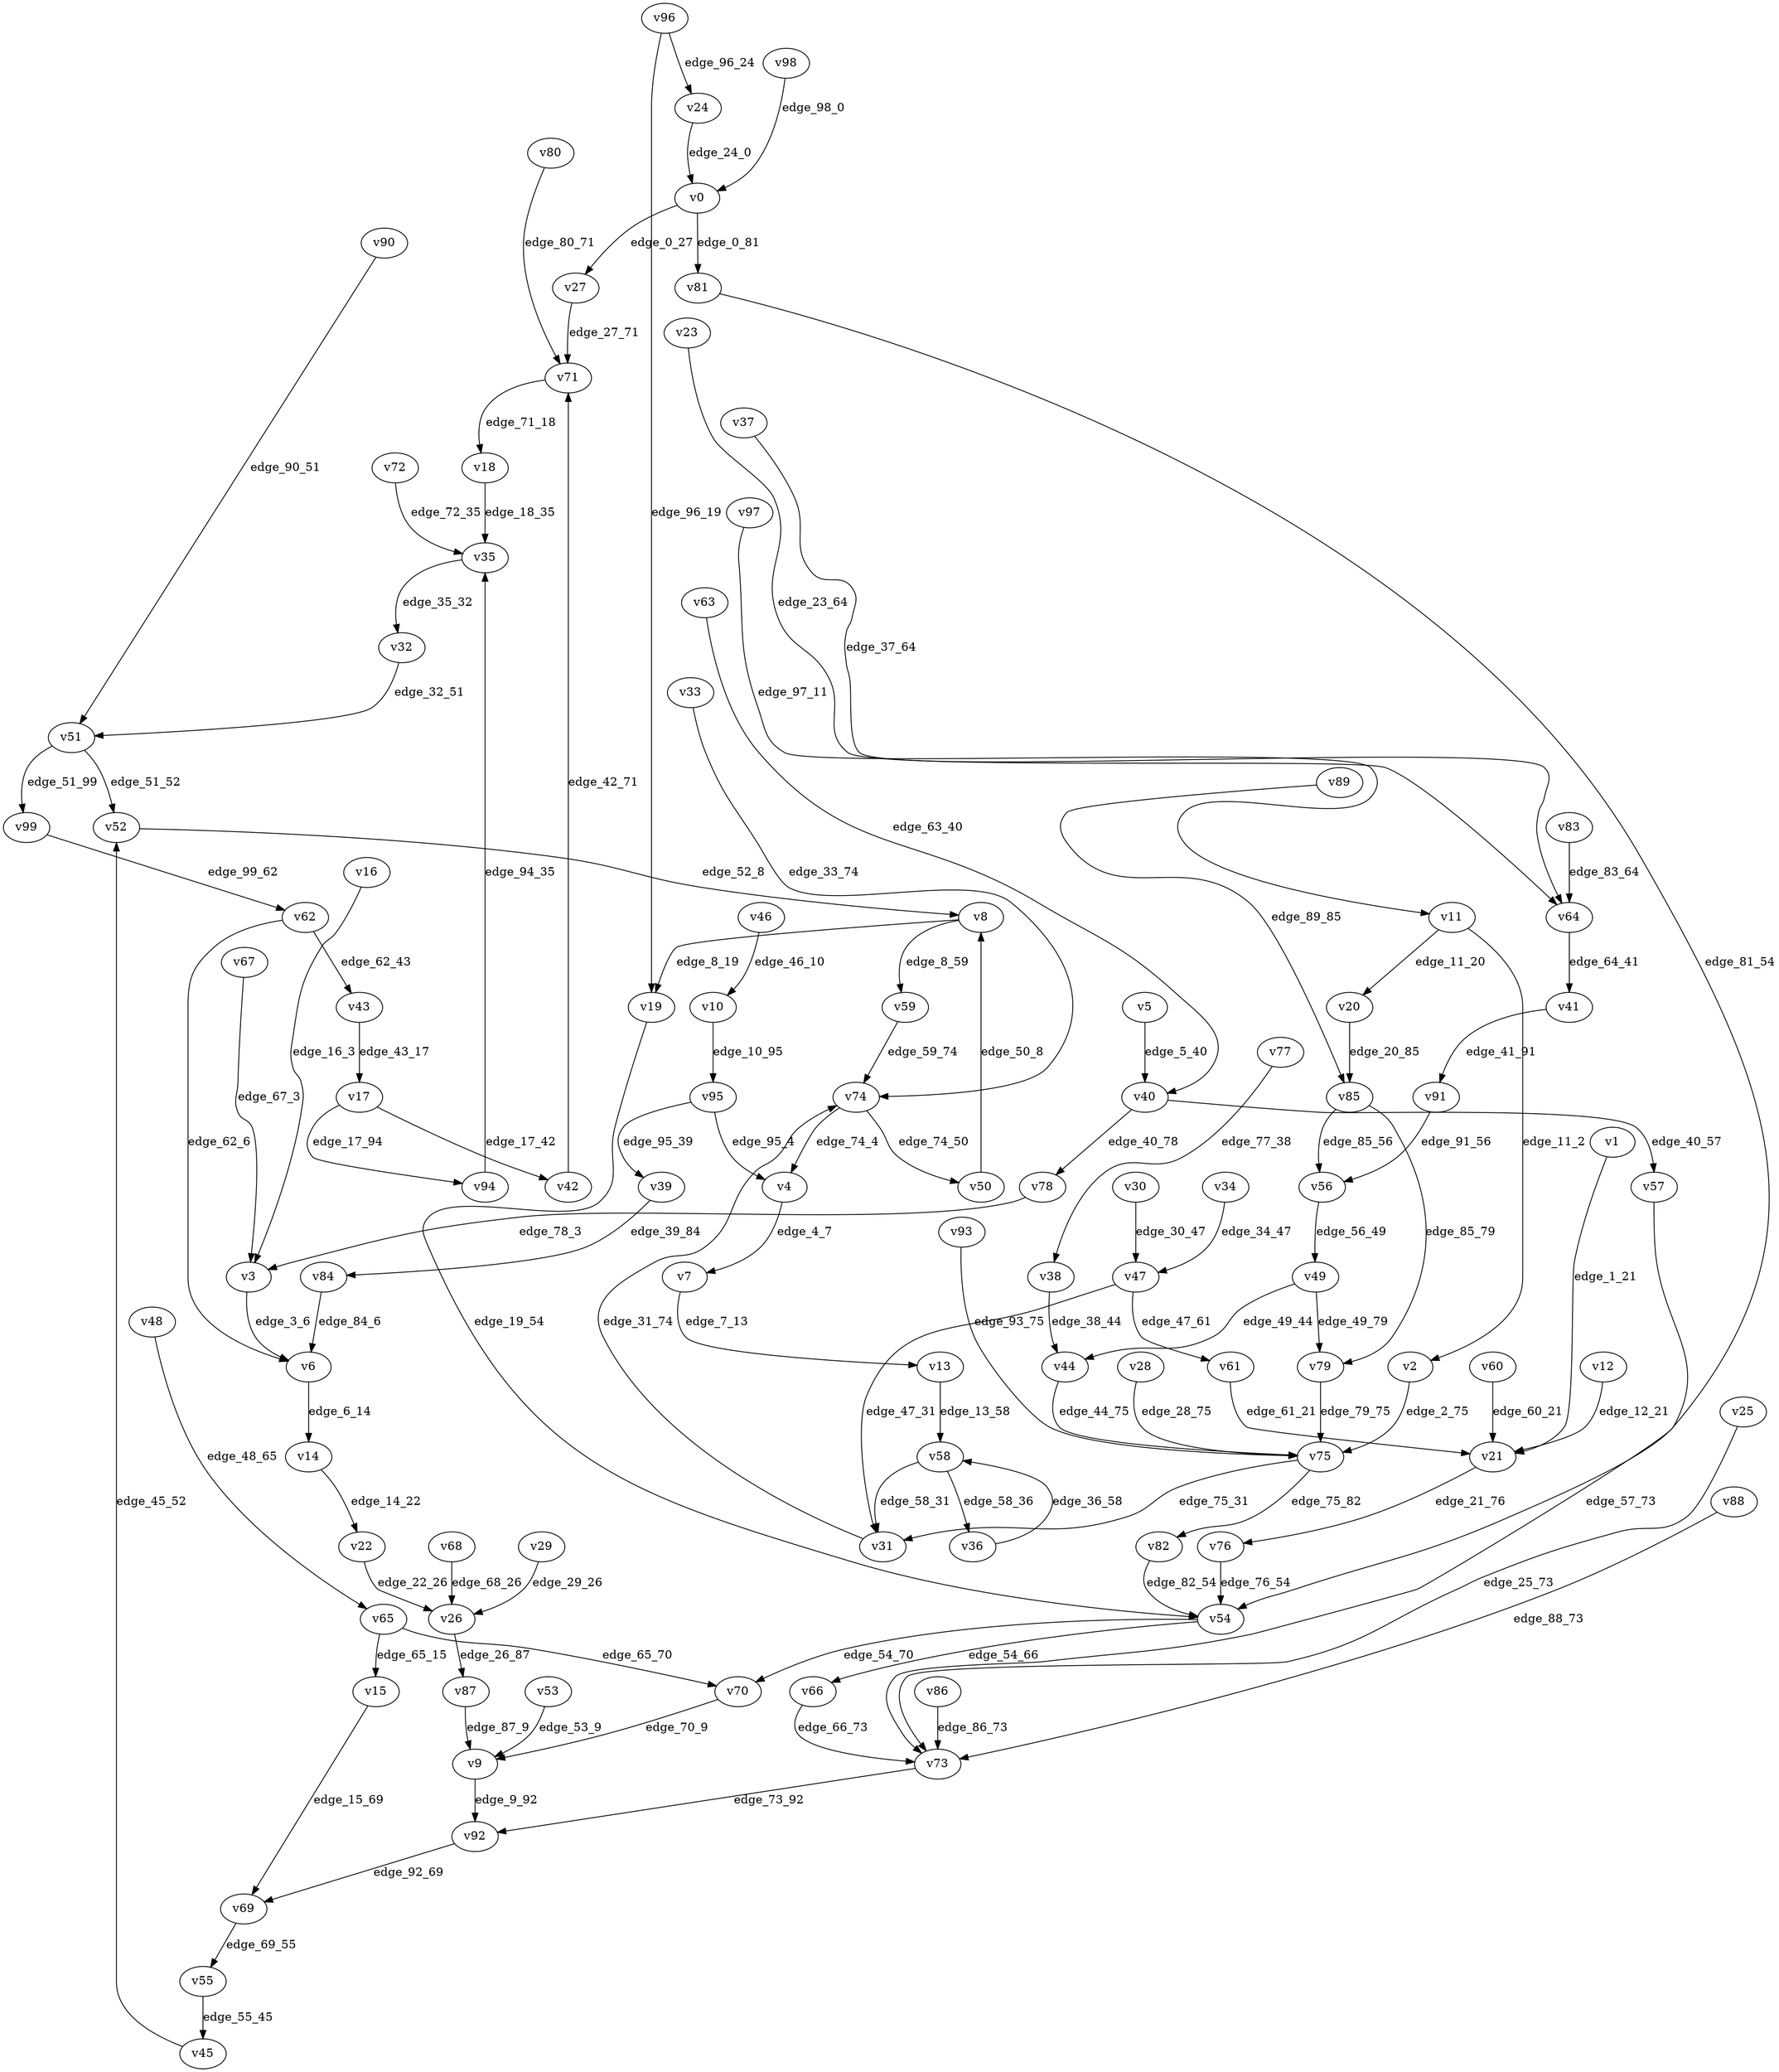 digraph G {
    // Stochastic discounted game

    v0 [name="v0", player=-1];
    v1 [name="v1", player=1];
    v2 [name="v2", player=1];
    v3 [name="v3", player=-1];
    v4 [name="v4", player=0];
    v5 [name="v5", player=0];
    v6 [name="v6", player=0];
    v7 [name="v7", player=-1];
    v8 [name="v8", player=-1];
    v9 [name="v9", player=-1];
    v10 [name="v10", player=1];
    v11 [name="v11", player=-1];
    v12 [name="v12", player=0];
    v13 [name="v13", player=0];
    v14 [name="v14", player=-1];
    v15 [name="v15", player=0];
    v16 [name="v16", player=1];
    v17 [name="v17", player=-1];
    v18 [name="v18", player=1];
    v19 [name="v19", player=1];
    v20 [name="v20", player=1];
    v21 [name="v21", player=-1];
    v22 [name="v22", player=1];
    v23 [name="v23", player=0];
    v24 [name="v24", player=1];
    v25 [name="v25", player=1];
    v26 [name="v26", player=-1];
    v27 [name="v27", player=1];
    v28 [name="v28", player=0];
    v29 [name="v29", player=0];
    v30 [name="v30", player=1];
    v31 [name="v31", player=1];
    v32 [name="v32", player=0];
    v33 [name="v33", player=0];
    v34 [name="v34", player=0];
    v35 [name="v35", player=-1];
    v36 [name="v36", player=0];
    v37 [name="v37", player=1];
    v38 [name="v38", player=-1];
    v39 [name="v39", player=1];
    v40 [name="v40", player=-1];
    v41 [name="v41", player=1];
    v42 [name="v42", player=0];
    v43 [name="v43", player=1];
    v44 [name="v44", player=1];
    v45 [name="v45", player=-1];
    v46 [name="v46", player=-1];
    v47 [name="v47", player=-1];
    v48 [name="v48", player=1];
    v49 [name="v49", player=-1];
    v50 [name="v50", player=0];
    v51 [name="v51", player=-1];
    v52 [name="v52", player=1];
    v53 [name="v53", player=1];
    v54 [name="v54", player=-1];
    v55 [name="v55", player=0];
    v56 [name="v56", player=1];
    v57 [name="v57", player=1];
    v58 [name="v58", player=-1];
    v59 [name="v59", player=0];
    v60 [name="v60", player=0];
    v61 [name="v61", player=0];
    v62 [name="v62", player=-1];
    v63 [name="v63", player=1];
    v64 [name="v64", player=-1];
    v65 [name="v65", player=-1];
    v66 [name="v66", player=1];
    v67 [name="v67", player=0];
    v68 [name="v68", player=1];
    v69 [name="v69", player=-1];
    v70 [name="v70", player=0];
    v71 [name="v71", player=-1];
    v72 [name="v72", player=0];
    v73 [name="v73", player=-1];
    v74 [name="v74", player=-1];
    v75 [name="v75", player=-1];
    v76 [name="v76", player=0];
    v77 [name="v77", player=0];
    v78 [name="v78", player=1];
    v79 [name="v79", player=1];
    v80 [name="v80", player=1];
    v81 [name="v81", player=0];
    v82 [name="v82", player=0];
    v83 [name="v83", player=0];
    v84 [name="v84", player=-1];
    v85 [name="v85", player=-1];
    v86 [name="v86", player=0];
    v87 [name="v87", player=1];
    v88 [name="v88", player=1];
    v89 [name="v89", player=0];
    v90 [name="v90", player=0];
    v91 [name="v91", player=-1];
    v92 [name="v92", player=1];
    v93 [name="v93", player=1];
    v94 [name="v94", player=0];
    v95 [name="v95", player=-1];
    v96 [name="v96", player=-1];
    v97 [name="v97", player=0];
    v98 [name="v98", player=1];
    v99 [name="v99", player=0];

    v0 -> v81 [label="edge_0_81", probability=0.681562];
    v0 -> v27 [label="edge_0_27", probability=0.318438];
    v1 -> v21 [label="edge_1_21", weight=-4.904032, discount=0.466187];
    v2 -> v75 [label="edge_2_75", weight=8.713348, discount=0.664732];
    v3 -> v6 [label="edge_3_6", probability=1.000000];
    v4 -> v7 [label="edge_4_7", weight=-3.940236, discount=0.291499];
    v5 -> v40 [label="edge_5_40", weight=9.440451, discount=0.320285];
    v6 -> v14 [label="edge_6_14", weight=6.930294, discount=0.435553];
    v7 -> v13 [label="edge_7_13", probability=1.000000];
    v8 -> v19 [label="edge_8_19", probability=0.329468];
    v8 -> v59 [label="edge_8_59", probability=0.670532];
    v9 -> v92 [label="edge_9_92", probability=1.000000];
    v10 -> v95 [label="edge_10_95", weight=9.759252, discount=0.494062];
    v11 -> v20 [label="edge_11_20", probability=0.348475];
    v11 -> v2 [label="edge_11_2", probability=0.651525];
    v12 -> v21 [label="edge_12_21", weight=9.268406, discount=0.447538];
    v13 -> v58 [label="edge_13_58", weight=4.034541, discount=0.150834];
    v14 -> v22 [label="edge_14_22", probability=1.000000];
    v15 -> v69 [label="edge_15_69", weight=-6.406948, discount=0.273238];
    v16 -> v3 [label="edge_16_3", weight=0.122444, discount=0.204303];
    v17 -> v94 [label="edge_17_94", probability=0.339223];
    v17 -> v42 [label="edge_17_42", probability=0.660777];
    v18 -> v35 [label="edge_18_35", weight=0.041592, discount=0.131847];
    v19 -> v54 [label="edge_19_54", weight=-7.154721, discount=0.373504];
    v20 -> v85 [label="edge_20_85", weight=8.300803, discount=0.284206];
    v21 -> v76 [label="edge_21_76", probability=1.000000];
    v22 -> v26 [label="edge_22_26", weight=8.653054, discount=0.678578];
    v23 -> v64 [label="edge_23_64", weight=-4.475129, discount=0.315580];
    v24 -> v0 [label="edge_24_0", weight=-7.105158, discount=0.618704];
    v25 -> v73 [label="edge_25_73", weight=-2.004846, discount=0.353456];
    v26 -> v87 [label="edge_26_87", probability=1.000000];
    v27 -> v71 [label="edge_27_71", weight=-1.498310, discount=0.286791];
    v28 -> v75 [label="edge_28_75", weight=8.706358, discount=0.855782];
    v29 -> v26 [label="edge_29_26", weight=2.293615, discount=0.593322];
    v30 -> v47 [label="edge_30_47", weight=6.741858, discount=0.157499];
    v31 -> v74 [label="edge_31_74", weight=-1.940574, discount=0.241238];
    v32 -> v51 [label="edge_32_51", weight=-6.584551, discount=0.812856];
    v33 -> v74 [label="edge_33_74", weight=-2.122695, discount=0.257300];
    v34 -> v47 [label="edge_34_47", weight=1.907348, discount=0.144765];
    v35 -> v32 [label="edge_35_32", probability=1.000000];
    v36 -> v58 [label="edge_36_58", weight=-0.235526, discount=0.252293];
    v37 -> v64 [label="edge_37_64", weight=0.845904, discount=0.121200];
    v38 -> v44 [label="edge_38_44", probability=1.000000];
    v39 -> v84 [label="edge_39_84", weight=-9.187066, discount=0.497289];
    v40 -> v57 [label="edge_40_57", probability=0.639622];
    v40 -> v78 [label="edge_40_78", probability=0.360378];
    v41 -> v91 [label="edge_41_91", weight=1.815881, discount=0.810836];
    v42 -> v71 [label="edge_42_71", weight=4.890260, discount=0.483718];
    v43 -> v17 [label="edge_43_17", weight=6.915853, discount=0.803308];
    v44 -> v75 [label="edge_44_75", weight=-4.918583, discount=0.529703];
    v45 -> v52 [label="edge_45_52", probability=1.000000];
    v46 -> v10 [label="edge_46_10", probability=1.000000];
    v47 -> v31 [label="edge_47_31", probability=0.520985];
    v47 -> v61 [label="edge_47_61", probability=0.479015];
    v48 -> v65 [label="edge_48_65", weight=-4.143076, discount=0.253569];
    v49 -> v79 [label="edge_49_79", probability=0.560961];
    v49 -> v44 [label="edge_49_44", probability=0.439039];
    v50 -> v8 [label="edge_50_8", weight=9.838516, discount=0.396882];
    v51 -> v99 [label="edge_51_99", probability=0.660254];
    v51 -> v52 [label="edge_51_52", probability=0.339746];
    v52 -> v8 [label="edge_52_8", weight=-2.149138, discount=0.170599];
    v53 -> v9 [label="edge_53_9", weight=7.012144, discount=0.582638];
    v54 -> v70 [label="edge_54_70", probability=0.600577];
    v54 -> v66 [label="edge_54_66", probability=0.399423];
    v55 -> v45 [label="edge_55_45", weight=7.361467, discount=0.851873];
    v56 -> v49 [label="edge_56_49", weight=1.729353, discount=0.456342];
    v57 -> v73 [label="edge_57_73", weight=-1.546161, discount=0.165061];
    v58 -> v36 [label="edge_58_36", probability=0.523234];
    v58 -> v31 [label="edge_58_31", probability=0.476766];
    v59 -> v74 [label="edge_59_74", weight=-6.175317, discount=0.404256];
    v60 -> v21 [label="edge_60_21", weight=6.567591, discount=0.591934];
    v61 -> v21 [label="edge_61_21", weight=5.474792, discount=0.327960];
    v62 -> v6 [label="edge_62_6", probability=0.593957];
    v62 -> v43 [label="edge_62_43", probability=0.406043];
    v63 -> v40 [label="edge_63_40", weight=-9.402199, discount=0.394607];
    v64 -> v41 [label="edge_64_41", probability=1.000000];
    v65 -> v70 [label="edge_65_70", probability=0.528218];
    v65 -> v15 [label="edge_65_15", probability=0.471782];
    v66 -> v73 [label="edge_66_73", weight=-3.423313, discount=0.398357];
    v67 -> v3 [label="edge_67_3", weight=-3.348286, discount=0.520991];
    v68 -> v26 [label="edge_68_26", weight=8.673691, discount=0.402796];
    v69 -> v55 [label="edge_69_55", probability=1.000000];
    v70 -> v9 [label="edge_70_9", weight=-5.101365, discount=0.367805];
    v71 -> v18 [label="edge_71_18", probability=1.000000];
    v72 -> v35 [label="edge_72_35", weight=1.825985, discount=0.342328];
    v73 -> v92 [label="edge_73_92", probability=1.000000];
    v74 -> v50 [label="edge_74_50", probability=0.510239];
    v74 -> v4 [label="edge_74_4", probability=0.489761];
    v75 -> v31 [label="edge_75_31", probability=0.566998];
    v75 -> v82 [label="edge_75_82", probability=0.433002];
    v76 -> v54 [label="edge_76_54", weight=5.870258, discount=0.877684];
    v77 -> v38 [label="edge_77_38", weight=-0.180097, discount=0.289449];
    v78 -> v3 [label="edge_78_3", weight=-8.667640, discount=0.802162];
    v79 -> v75 [label="edge_79_75", weight=9.612258, discount=0.309506];
    v80 -> v71 [label="edge_80_71", weight=-5.606205, discount=0.810053];
    v81 -> v54 [label="edge_81_54", weight=-7.960340, discount=0.299225];
    v82 -> v54 [label="edge_82_54", weight=-2.702112, discount=0.822499];
    v83 -> v64 [label="edge_83_64", weight=4.719341, discount=0.229124];
    v84 -> v6 [label="edge_84_6", probability=1.000000];
    v85 -> v56 [label="edge_85_56", probability=0.474739];
    v85 -> v79 [label="edge_85_79", probability=0.525261];
    v86 -> v73 [label="edge_86_73", weight=8.937028, discount=0.474451];
    v87 -> v9 [label="edge_87_9", weight=7.363938, discount=0.555748];
    v88 -> v73 [label="edge_88_73", weight=-1.829561, discount=0.417015];
    v89 -> v85 [label="edge_89_85", weight=-4.018740, discount=0.595591];
    v90 -> v51 [label="edge_90_51", weight=-8.600170, discount=0.443189];
    v91 -> v56 [label="edge_91_56", probability=1.000000];
    v92 -> v69 [label="edge_92_69", weight=1.856661, discount=0.261858];
    v93 -> v75 [label="edge_93_75", weight=0.487476, discount=0.294449];
    v94 -> v35 [label="edge_94_35", weight=5.973904, discount=0.244168];
    v95 -> v39 [label="edge_95_39", probability=0.439812];
    v95 -> v4 [label="edge_95_4", probability=0.560188];
    v96 -> v24 [label="edge_96_24", probability=0.660032];
    v96 -> v19 [label="edge_96_19", probability=0.339968];
    v97 -> v11 [label="edge_97_11", weight=-5.770605, discount=0.237808];
    v98 -> v0 [label="edge_98_0", weight=-2.319597, discount=0.354583];
    v99 -> v62 [label="edge_99_62", weight=-6.905026, discount=0.336801];
}